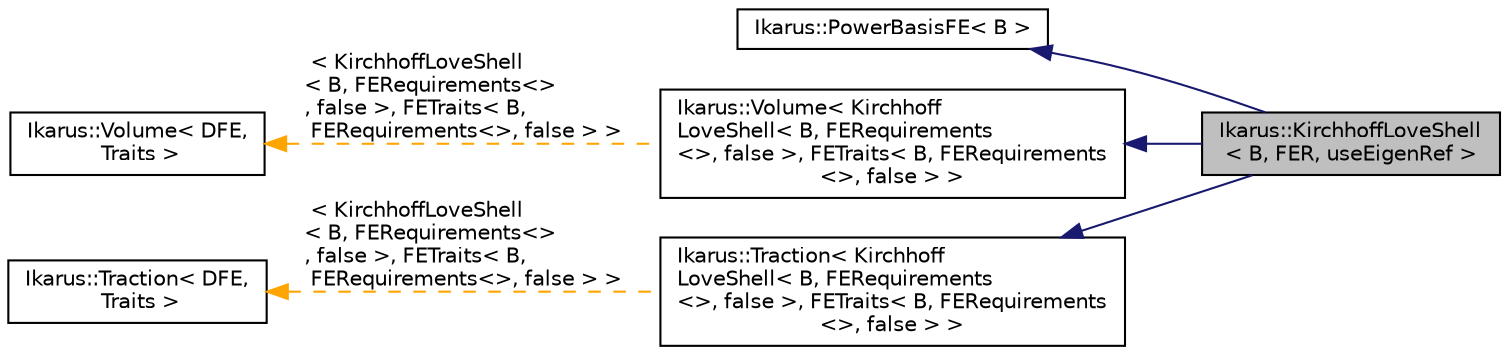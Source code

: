 digraph "Ikarus::KirchhoffLoveShell&lt; B, FER, useEigenRef &gt;"
{
 // LATEX_PDF_SIZE
  edge [fontname="Helvetica",fontsize="10",labelfontname="Helvetica",labelfontsize="10"];
  node [fontname="Helvetica",fontsize="10",shape=record];
  rankdir="LR";
  Node1 [label="Ikarus::KirchhoffLoveShell\l\< B, FER, useEigenRef \>",height=0.2,width=0.4,color="black", fillcolor="grey75", style="filled", fontcolor="black",tooltip="Kirchhoff-Love shell finite element class."];
  Node2 -> Node1 [dir="back",color="midnightblue",fontsize="10",style="solid",fontname="Helvetica"];
  Node2 [label="Ikarus::PowerBasisFE\< B \>",height=0.2,width=0.4,color="black", fillcolor="white", style="filled",URL="$a01226.html",tooltip="PowerBasisFE class for working with a power basis in FlatInterLeaved elements."];
  Node3 -> Node1 [dir="back",color="midnightblue",fontsize="10",style="solid",fontname="Helvetica"];
  Node3 [label="Ikarus::Volume\< Kirchhoff\lLoveShell\< B, FERequirements\l\<\>, false \>, FETraits\< B, FERequirements\l\<\>, false \> \>",height=0.2,width=0.4,color="black", fillcolor="white", style="filled",URL="$a01306.html",tooltip=" "];
  Node4 -> Node3 [dir="back",color="orange",fontsize="10",style="dashed",label=" \< KirchhoffLoveShell\l\< B, FERequirements\<\>\l, false \>, FETraits\< B,\l FERequirements\<\>, false \> \>" ,fontname="Helvetica"];
  Node4 [label="Ikarus::Volume\< DFE,\l Traits \>",height=0.2,width=0.4,color="black", fillcolor="white", style="filled",URL="$a01306.html",tooltip="Volume class represents distributed volume load that can be applied."];
  Node5 -> Node1 [dir="back",color="midnightblue",fontsize="10",style="solid",fontname="Helvetica"];
  Node5 [label="Ikarus::Traction\< Kirchhoff\lLoveShell\< B, FERequirements\l\<\>, false \>, FETraits\< B, FERequirements\l\<\>, false \> \>",height=0.2,width=0.4,color="black", fillcolor="white", style="filled",URL="$a01302.html",tooltip=" "];
  Node6 -> Node5 [dir="back",color="orange",fontsize="10",style="dashed",label=" \< KirchhoffLoveShell\l\< B, FERequirements\<\>\l, false \>, FETraits\< B,\l FERequirements\<\>, false \> \>" ,fontname="Helvetica"];
  Node6 [label="Ikarus::Traction\< DFE,\l Traits \>",height=0.2,width=0.4,color="black", fillcolor="white", style="filled",URL="$a01302.html",tooltip="Traction class represents distributed traction load that can be applied."];
}
